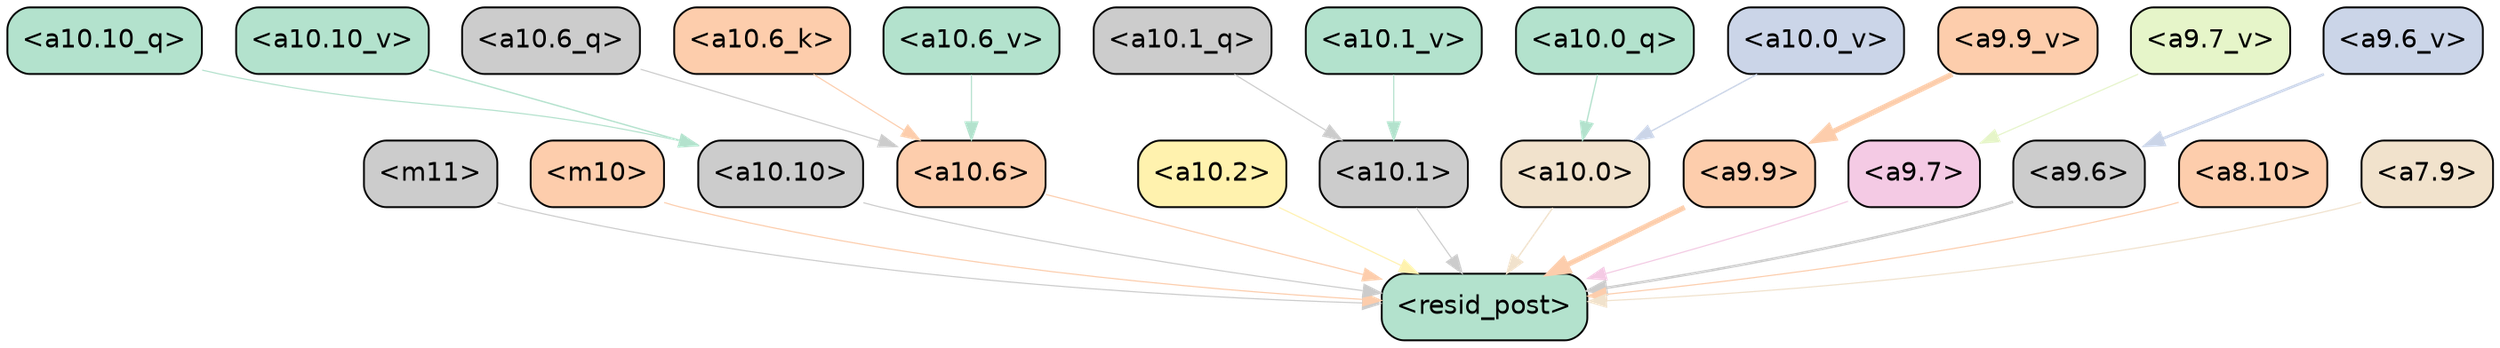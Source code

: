 strict digraph "" {
	graph [bgcolor=transparent,
		layout=dot,
		overlap=false,
		splines=true
	];
	"<m11>"	[color=black,
		fillcolor="#cccccc",
		fontname=Helvetica,
		shape=box,
		style="filled, rounded"];
	"<resid_post>"	[color=black,
		fillcolor="#b3e2cd",
		fontname=Helvetica,
		shape=box,
		style="filled, rounded"];
	"<m11>" -> "<resid_post>"	[color="#cccccc",
		penwidth=0.6];
	"<m10>"	[color=black,
		fillcolor="#fdcdac",
		fontname=Helvetica,
		shape=box,
		style="filled, rounded"];
	"<m10>" -> "<resid_post>"	[color="#fdcdac",
		penwidth=0.6];
	"<a10.10>"	[color=black,
		fillcolor="#cccccc",
		fontname=Helvetica,
		shape=box,
		style="filled, rounded"];
	"<a10.10>" -> "<resid_post>"	[color="#cccccc",
		penwidth=0.6];
	"<a10.6>"	[color=black,
		fillcolor="#fdcdac",
		fontname=Helvetica,
		shape=box,
		style="filled, rounded"];
	"<a10.6>" -> "<resid_post>"	[color="#fdcdac",
		penwidth=0.6];
	"<a10.2>"	[color=black,
		fillcolor="#fff2ae",
		fontname=Helvetica,
		shape=box,
		style="filled, rounded"];
	"<a10.2>" -> "<resid_post>"	[color="#fff2ae",
		penwidth=0.6];
	"<a10.1>"	[color=black,
		fillcolor="#cccccc",
		fontname=Helvetica,
		shape=box,
		style="filled, rounded"];
	"<a10.1>" -> "<resid_post>"	[color="#cccccc",
		penwidth=0.6];
	"<a10.0>"	[color=black,
		fillcolor="#f1e2cc",
		fontname=Helvetica,
		shape=box,
		style="filled, rounded"];
	"<a10.0>" -> "<resid_post>"	[color="#f1e2cc",
		penwidth=0.7362499237060547];
	"<a9.9>"	[color=black,
		fillcolor="#fdcdac",
		fontname=Helvetica,
		shape=box,
		style="filled, rounded"];
	"<a9.9>" -> "<resid_post>"	[color="#fdcdac",
		penwidth=2.76039457321167];
	"<a9.7>"	[color=black,
		fillcolor="#f4cae4",
		fontname=Helvetica,
		shape=box,
		style="filled, rounded"];
	"<a9.7>" -> "<resid_post>"	[color="#f4cae4",
		penwidth=0.6];
	"<a9.6>"	[color=black,
		fillcolor="#cccccc",
		fontname=Helvetica,
		shape=box,
		style="filled, rounded"];
	"<a9.6>" -> "<resid_post>"	[color="#cccccc",
		penwidth=1.3750720024108887];
	"<a8.10>"	[color=black,
		fillcolor="#fdcdac",
		fontname=Helvetica,
		shape=box,
		style="filled, rounded"];
	"<a8.10>" -> "<resid_post>"	[color="#fdcdac",
		penwidth=0.6];
	"<a7.9>"	[color=black,
		fillcolor="#f1e2cc",
		fontname=Helvetica,
		shape=box,
		style="filled, rounded"];
	"<a7.9>" -> "<resid_post>"	[color="#f1e2cc",
		penwidth=0.6];
	"<a10.10_q>"	[color=black,
		fillcolor="#b3e2cd",
		fontname=Helvetica,
		shape=box,
		style="filled, rounded"];
	"<a10.10_q>" -> "<a10.10>"	[color="#b3e2cd",
		penwidth=0.6];
	"<a10.6_q>"	[color=black,
		fillcolor="#cccccc",
		fontname=Helvetica,
		shape=box,
		style="filled, rounded"];
	"<a10.6_q>" -> "<a10.6>"	[color="#cccccc",
		penwidth=0.6];
	"<a10.1_q>"	[color=black,
		fillcolor="#cccccc",
		fontname=Helvetica,
		shape=box,
		style="filled, rounded"];
	"<a10.1_q>" -> "<a10.1>"	[color="#cccccc",
		penwidth=0.6];
	"<a10.0_q>"	[color=black,
		fillcolor="#b3e2cd",
		fontname=Helvetica,
		shape=box,
		style="filled, rounded"];
	"<a10.0_q>" -> "<a10.0>"	[color="#b3e2cd",
		penwidth=0.6948137283325195];
	"<a10.6_k>"	[color=black,
		fillcolor="#fdcdac",
		fontname=Helvetica,
		shape=box,
		style="filled, rounded"];
	"<a10.6_k>" -> "<a10.6>"	[color="#fdcdac",
		penwidth=0.6];
	"<a10.10_v>"	[color=black,
		fillcolor="#b3e2cd",
		fontname=Helvetica,
		shape=box,
		style="filled, rounded"];
	"<a10.10_v>" -> "<a10.10>"	[color="#b3e2cd",
		penwidth=0.719883918762207];
	"<a10.6_v>"	[color=black,
		fillcolor="#b3e2cd",
		fontname=Helvetica,
		shape=box,
		style="filled, rounded"];
	"<a10.6_v>" -> "<a10.6>"	[color="#b3e2cd",
		penwidth=0.6];
	"<a10.1_v>"	[color=black,
		fillcolor="#b3e2cd",
		fontname=Helvetica,
		shape=box,
		style="filled, rounded"];
	"<a10.1_v>" -> "<a10.1>"	[color="#b3e2cd",
		penwidth=0.6];
	"<a10.0_v>"	[color=black,
		fillcolor="#cbd5e8",
		fontname=Helvetica,
		shape=box,
		style="filled, rounded"];
	"<a10.0_v>" -> "<a10.0>"	[color="#cbd5e8",
		penwidth=0.732755184173584];
	"<a9.9_v>"	[color=black,
		fillcolor="#fdcdac",
		fontname=Helvetica,
		shape=box,
		style="filled, rounded"];
	"<a9.9_v>" -> "<a9.9>"	[color="#fdcdac",
		penwidth=2.905421409755945];
	"<a9.7_v>"	[color=black,
		fillcolor="#e6f5c9",
		fontname=Helvetica,
		shape=box,
		style="filled, rounded"];
	"<a9.7_v>" -> "<a9.7>"	[color="#e6f5c9",
		penwidth=0.6];
	"<a9.6_v>"	[color=black,
		fillcolor="#cbd5e8",
		fontname=Helvetica,
		shape=box,
		style="filled, rounded"];
	"<a9.6_v>" -> "<a9.6>"	[color="#cbd5e8",
		penwidth=1.395753264427185];
}
